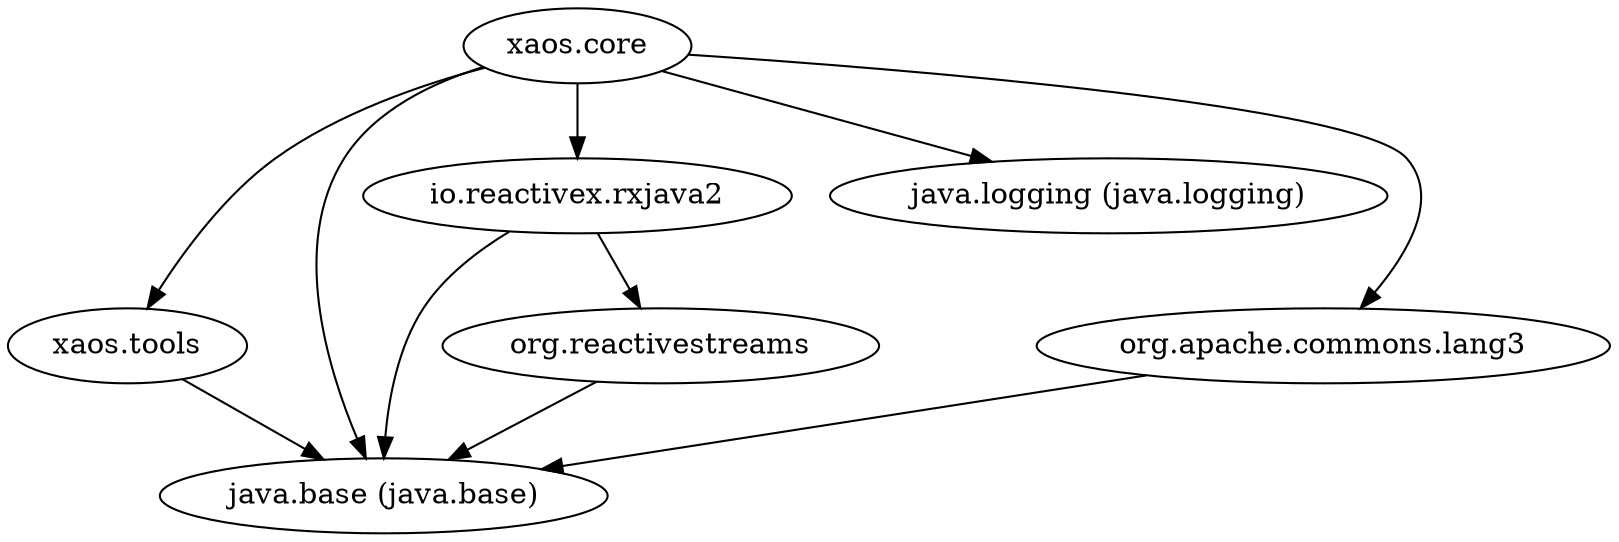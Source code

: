 digraph "summary" {
  "xaos.tools"                                       -> "java.base (java.base)";
  "xaos.core"                                        -> "io.reactivex.rxjava2";
  "xaos.core"                                        -> "java.base (java.base)";
  "xaos.core"                                        -> "java.logging (java.logging)";
  "xaos.core"                                        -> "org.apache.commons.lang3";
  "xaos.core"                                        -> "xaos.tools";
  "org.apache.commons.lang3"                         -> "java.base (java.base)";
  "io.reactivex.rxjava2"                             -> "java.base (java.base)";
  "io.reactivex.rxjava2"                             -> "org.reactivestreams";
  "org.reactivestreams"                              -> "java.base (java.base)";
}
